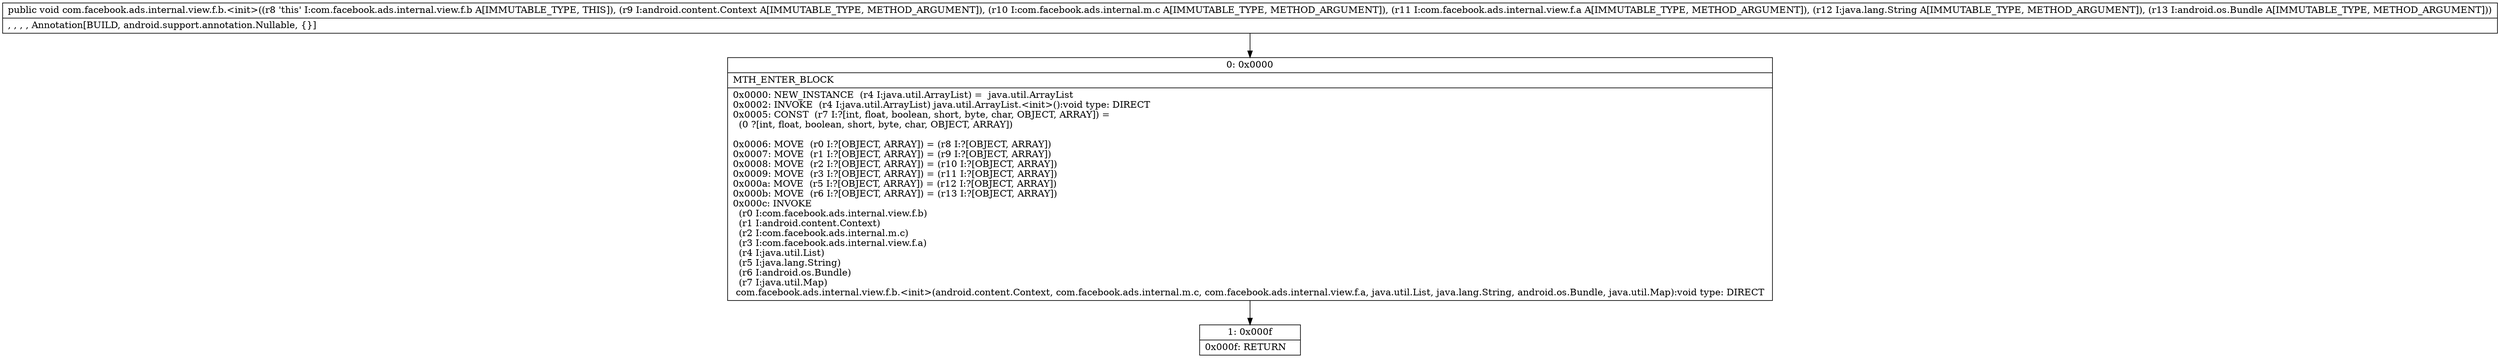 digraph "CFG forcom.facebook.ads.internal.view.f.b.\<init\>(Landroid\/content\/Context;Lcom\/facebook\/ads\/internal\/m\/c;Lcom\/facebook\/ads\/internal\/view\/f\/a;Ljava\/lang\/String;Landroid\/os\/Bundle;)V" {
Node_0 [shape=record,label="{0\:\ 0x0000|MTH_ENTER_BLOCK\l|0x0000: NEW_INSTANCE  (r4 I:java.util.ArrayList) =  java.util.ArrayList \l0x0002: INVOKE  (r4 I:java.util.ArrayList) java.util.ArrayList.\<init\>():void type: DIRECT \l0x0005: CONST  (r7 I:?[int, float, boolean, short, byte, char, OBJECT, ARRAY]) = \l  (0 ?[int, float, boolean, short, byte, char, OBJECT, ARRAY])\l \l0x0006: MOVE  (r0 I:?[OBJECT, ARRAY]) = (r8 I:?[OBJECT, ARRAY]) \l0x0007: MOVE  (r1 I:?[OBJECT, ARRAY]) = (r9 I:?[OBJECT, ARRAY]) \l0x0008: MOVE  (r2 I:?[OBJECT, ARRAY]) = (r10 I:?[OBJECT, ARRAY]) \l0x0009: MOVE  (r3 I:?[OBJECT, ARRAY]) = (r11 I:?[OBJECT, ARRAY]) \l0x000a: MOVE  (r5 I:?[OBJECT, ARRAY]) = (r12 I:?[OBJECT, ARRAY]) \l0x000b: MOVE  (r6 I:?[OBJECT, ARRAY]) = (r13 I:?[OBJECT, ARRAY]) \l0x000c: INVOKE  \l  (r0 I:com.facebook.ads.internal.view.f.b)\l  (r1 I:android.content.Context)\l  (r2 I:com.facebook.ads.internal.m.c)\l  (r3 I:com.facebook.ads.internal.view.f.a)\l  (r4 I:java.util.List)\l  (r5 I:java.lang.String)\l  (r6 I:android.os.Bundle)\l  (r7 I:java.util.Map)\l com.facebook.ads.internal.view.f.b.\<init\>(android.content.Context, com.facebook.ads.internal.m.c, com.facebook.ads.internal.view.f.a, java.util.List, java.lang.String, android.os.Bundle, java.util.Map):void type: DIRECT \l}"];
Node_1 [shape=record,label="{1\:\ 0x000f|0x000f: RETURN   \l}"];
MethodNode[shape=record,label="{public void com.facebook.ads.internal.view.f.b.\<init\>((r8 'this' I:com.facebook.ads.internal.view.f.b A[IMMUTABLE_TYPE, THIS]), (r9 I:android.content.Context A[IMMUTABLE_TYPE, METHOD_ARGUMENT]), (r10 I:com.facebook.ads.internal.m.c A[IMMUTABLE_TYPE, METHOD_ARGUMENT]), (r11 I:com.facebook.ads.internal.view.f.a A[IMMUTABLE_TYPE, METHOD_ARGUMENT]), (r12 I:java.lang.String A[IMMUTABLE_TYPE, METHOD_ARGUMENT]), (r13 I:android.os.Bundle A[IMMUTABLE_TYPE, METHOD_ARGUMENT]))  | , , , , Annotation[BUILD, android.support.annotation.Nullable, \{\}]\l}"];
MethodNode -> Node_0;
Node_0 -> Node_1;
}

